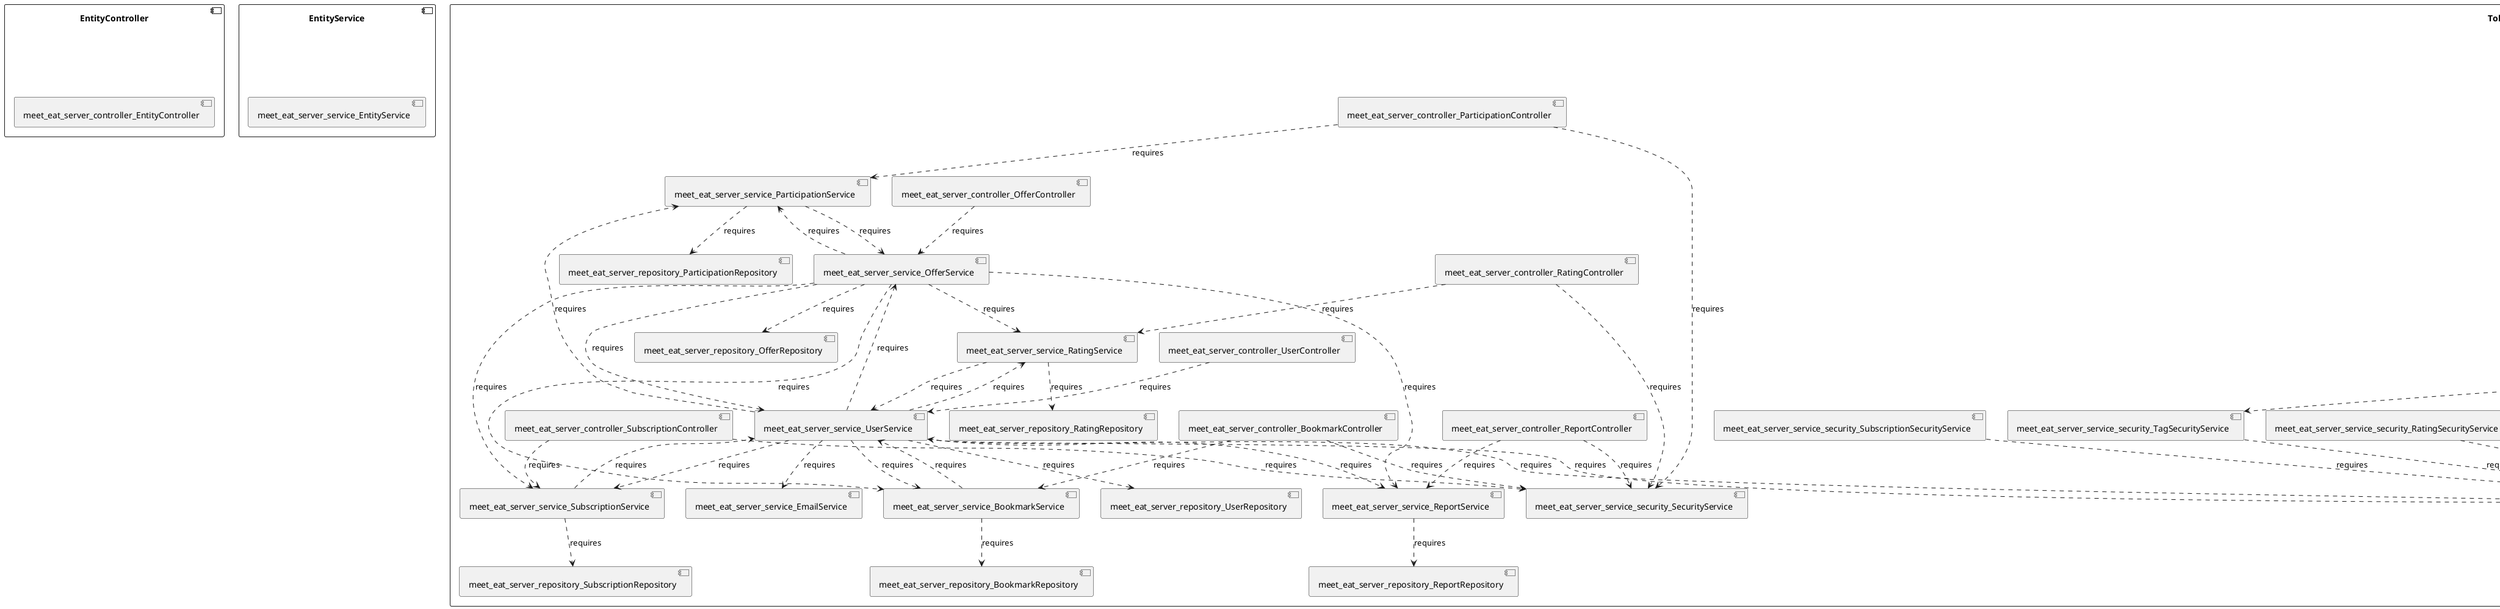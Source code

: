 @startuml
skinparam fixCircleLabelOverlapping true
component "EntityController\n\n\n\n\n\n" {
[meet_eat_server_controller_EntityController]
}
component "EntityService\n\n\n\n\n\n" {
[meet_eat_server_service_EntityService]
}
component "TokenService\n\n\n\n\n\n" {
[meet_eat_server_repository_ParticipationRepository]
[meet_eat_server_repository_BookmarkRepository]
[meet_eat_server_repository_ReportRepository]
[meet_eat_server_repository_RatingRepository]
[meet_eat_server_controller_OfferController]
[meet_eat_server_service_RatingService]
[meet_eat_server_service_TagService]
[meet_eat_server_service_TokenService]
[meet_eat_server_controller_TagController]
[meet_eat_server_repository_OfferRepository]
[meet_eat_server_repository_TagRepository]
[meet_eat_server_controller_TokenController]
[meet_eat_server_controller_UserController]
[meet_eat_server_repository_TokenRepository]
[meet_eat_server_service_OfferService]
[meet_eat_server_service_security_SubscriptionSecurityService]
[meet_eat_server_service_security_ReportSecurityService]
[meet_eat_server_service_security_OfferSecurityService]
[meet_eat_server_controller_SubscriptionController]
[meet_eat_server_service_security_ParticipationSecurityService]
[meet_eat_server_service_ReportService]
[meet_eat_server_service_BookmarkService]
[meet_eat_server_service_UserService]
[meet_eat_server_repository_SubscriptionRepository]
[meet_eat_server_service_security_RatingSecurityService]
[meet_eat_server_service_security_TokenSecurityService]
[meet_eat_server_service_security_UserSecurityService]
[meet_eat_server_service_ParticipationService]
[meet_eat_server_service_SubscriptionService]
[meet_eat_server_service_security_TagSecurityService]
[meet_eat_server_service_EmailService]
[meet_eat_server_controller_RatingController]
[meet_eat_server_controller_ReportController]
[meet_eat_server_service_security_SecurityService]
[meet_eat_server_controller_BookmarkController]
[meet_eat_server_controller_ParticipationController]
[meet_eat_server_service_security_BookmarkSecurityService]
[meet_eat_server_repository_UserRepository]
[meet_eat_server_service_ReportService]..>[meet_eat_server_repository_ReportRepository] : requires
[meet_eat_server_service_OfferService]..>[meet_eat_server_service_BookmarkService] : requires
[meet_eat_server_service_UserService]..>[meet_eat_server_service_BookmarkService] : requires
[meet_eat_server_controller_BookmarkController]..>[meet_eat_server_service_BookmarkService] : requires
[meet_eat_server_service_SubscriptionService]..>[meet_eat_server_repository_SubscriptionRepository] : requires
[meet_eat_server_controller_TokenController]..>[meet_eat_server_service_TokenService] : requires
[meet_eat_server_service_security_SubscriptionSecurityService]..>[meet_eat_server_service_TokenService] : requires
[meet_eat_server_service_security_ReportSecurityService]..>[meet_eat_server_service_TokenService] : requires
[meet_eat_server_service_security_OfferSecurityService]..>[meet_eat_server_service_TokenService] : requires
[meet_eat_server_service_security_ParticipationSecurityService]..>[meet_eat_server_service_TokenService] : requires
[meet_eat_server_service_UserService]..>[meet_eat_server_service_TokenService] : requires
[meet_eat_server_service_security_RatingSecurityService]..>[meet_eat_server_service_TokenService] : requires
[meet_eat_server_service_security_TokenSecurityService]..>[meet_eat_server_service_TokenService] : requires
[meet_eat_server_service_security_UserSecurityService]..>[meet_eat_server_service_TokenService] : requires
[meet_eat_server_service_security_TagSecurityService]..>[meet_eat_server_service_TokenService] : requires
[meet_eat_server_service_security_BookmarkSecurityService]..>[meet_eat_server_service_TokenService] : requires
[meet_eat_server_service_OfferService]..>[meet_eat_server_service_RatingService] : requires
[meet_eat_server_service_UserService]..>[meet_eat_server_service_RatingService] : requires
[meet_eat_server_controller_RatingController]..>[meet_eat_server_service_RatingService] : requires
[meet_eat_server_service_UserService]..>[meet_eat_server_service_EmailService] : requires
[meet_eat_server_service_OfferService]..>[meet_eat_server_repository_OfferRepository] : requires
[meet_eat_server_service_RatingService]..>[meet_eat_server_service_UserService] : requires
[meet_eat_server_service_TokenService]..>[meet_eat_server_service_UserService] : requires
[meet_eat_server_controller_UserController]..>[meet_eat_server_service_UserService] : requires
[meet_eat_server_service_OfferService]..>[meet_eat_server_service_UserService] : requires
[meet_eat_server_service_BookmarkService]..>[meet_eat_server_service_UserService] : requires
[meet_eat_server_service_SubscriptionService]..>[meet_eat_server_service_UserService] : requires
[meet_eat_server_controller_TagController]..>[meet_eat_server_service_security_TagSecurityService] : requires
[meet_eat_server_service_OfferService]..>[meet_eat_server_service_SubscriptionService] : requires
[meet_eat_server_controller_SubscriptionController]..>[meet_eat_server_service_SubscriptionService] : requires
[meet_eat_server_service_UserService]..>[meet_eat_server_service_SubscriptionService] : requires
[meet_eat_server_service_TagService]..>[meet_eat_server_repository_TagRepository] : requires
[meet_eat_server_service_OfferService]..>[meet_eat_server_service_ParticipationService] : requires
[meet_eat_server_service_UserService]..>[meet_eat_server_service_ParticipationService] : requires
[meet_eat_server_controller_ParticipationController]..>[meet_eat_server_service_ParticipationService] : requires
[meet_eat_server_service_BookmarkService]..>[meet_eat_server_repository_BookmarkRepository] : requires
[meet_eat_server_controller_SubscriptionController]..>[meet_eat_server_service_security_SecurityService] : requires
[meet_eat_server_controller_RatingController]..>[meet_eat_server_service_security_SecurityService] : requires
[meet_eat_server_controller_ReportController]..>[meet_eat_server_service_security_SecurityService] : requires
[meet_eat_server_controller_BookmarkController]..>[meet_eat_server_service_security_SecurityService] : requires
[meet_eat_server_controller_ParticipationController]..>[meet_eat_server_service_security_SecurityService] : requires
[meet_eat_server_controller_TagController]..>[meet_eat_server_service_TagService] : requires
[meet_eat_server_service_ParticipationService]..>[meet_eat_server_repository_ParticipationRepository] : requires
[meet_eat_server_service_OfferService]..>[meet_eat_server_service_ReportService] : requires
[meet_eat_server_service_UserService]..>[meet_eat_server_service_ReportService] : requires
[meet_eat_server_controller_ReportController]..>[meet_eat_server_service_ReportService] : requires
[meet_eat_server_service_TokenService]..>[meet_eat_server_repository_TokenRepository] : requires
[meet_eat_server_controller_OfferController]..>[meet_eat_server_service_OfferService] : requires
[meet_eat_server_service_UserService]..>[meet_eat_server_service_OfferService] : requires
[meet_eat_server_service_ParticipationService]..>[meet_eat_server_service_OfferService] : requires
[meet_eat_server_service_UserService]..>[meet_eat_server_repository_UserRepository] : requires
[meet_eat_server_service_RatingService]..>[meet_eat_server_repository_RatingRepository] : requires
}

@enduml
